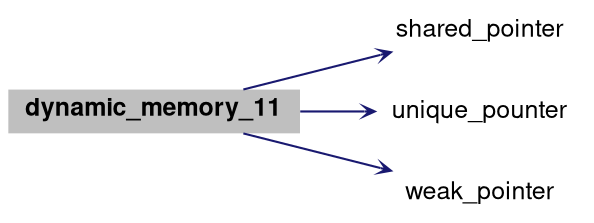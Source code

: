 digraph "dynamic_memory_11"
{
 // LATEX_PDF_SIZE
  bgcolor="transparent";
  edge [fontname="Helvetica,Arial,sans-serif",fontsize=15,labelfontsize=15 arrowhead=open arrowtail=open arrowsize=0.5];
  node [fontname="Helvetica,Arial,sans-serif",fontsize=15,fontsize=12 shape=plaintext];
  rankdir="LR";
  Node1 [label=<<b>dynamic_memory_11</b>>,height=0.2,width=0.4,color="black", fillcolor="grey75", style="filled", fontcolor="black",tooltip=" "];
  Node1 -> Node2 [color="midnightblue",style="solid"];
  Node2 [label="shared_pointer",height=0.2,width=0.4,color="black",URL="$group__lang11.html#ga95c258fd50767b68c2ac27f647a812a0",tooltip="shared_ptr"];
  Node1 -> Node3 [color="midnightblue",style="solid"];
  Node3 [label="unique_pounter",height=0.2,width=0.4,color="black",URL="$group__lang11.html#gad910833c04a752d3997e1e0fcc6598c8",tooltip="unique_ptr"];
  Node1 -> Node4 [color="midnightblue",style="solid"];
  Node4 [label="weak_pointer",height=0.2,width=0.4,color="black",URL="$group__lang11.html#gac1a6e29326944fa42f80879e157048ae",tooltip="weak_ptr"];
}
